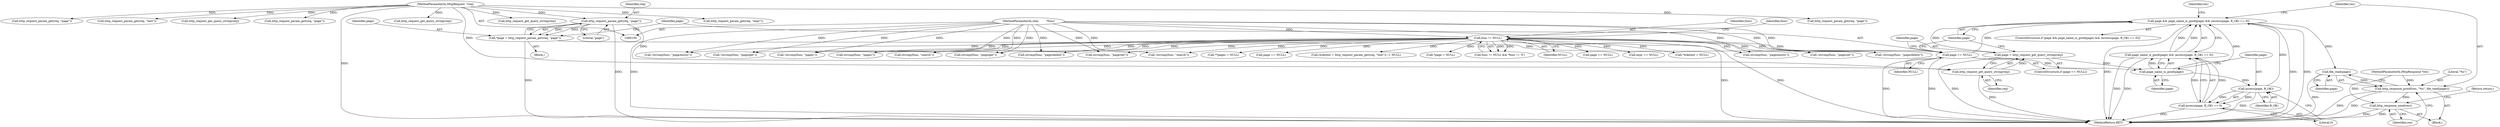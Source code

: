 digraph "0_didiwiki_5e5c796617e1712905dc5462b94bd5e6c08d15ea_0@API" {
"1000150" [label="(Call,file_read(page))"];
"1000136" [label="(Call,page && page_name_is_good(page) && (access(page, R_OK) == 0))"];
"1000131" [label="(Call,page = http_request_get_query_string(req))"];
"1000133" [label="(Call,http_request_get_query_string(req))"];
"1000124" [label="(Call,http_request_param_get(req, \"page\"))"];
"1000101" [label="(MethodParameterIn,HttpRequest  *req)"];
"1000139" [label="(Call,page_name_is_good(page))"];
"1000128" [label="(Call,page == NULL)"];
"1000122" [label="(Call,*page = http_request_param_get(req, \"page\"))"];
"1000107" [label="(Call,func != NULL)"];
"1000103" [label="(MethodParameterIn,char         *func)"];
"1000142" [label="(Call,access(page, R_OK))"];
"1000138" [label="(Call,page_name_is_good(page) && (access(page, R_OK) == 0))"];
"1000141" [label="(Call,access(page, R_OK) == 0)"];
"1000147" [label="(Call,http_response_printf(res, \"%s\", file_read(page)))"];
"1000152" [label="(Call,http_response_send(res))"];
"1000240" [label="(Call,!strcmp(func, \"page/exists\"))"];
"1000367" [label="(MethodReturn,RET)"];
"1000129" [label="(Identifier,page)"];
"1000302" [label="(Call,expr == NULL)"];
"1000307" [label="(Call,http_request_get_query_string(req))"];
"1000284" [label="(Call,!strcmp(func, \"search\"))"];
"1000112" [label="(Identifier,func)"];
"1000125" [label="(Identifier,req)"];
"1000219" [label="(Call,http_request_get_query_string(req))"];
"1000157" [label="(Call,!strcmp(func, \"page/set\"))"];
"1000143" [label="(Identifier,page)"];
"1000202" [label="(Call,!strcmp(func, \"page/delete\"))"];
"1000298" [label="(Call,http_request_param_get(req, \"expr\"))"];
"1000131" [label="(Call,page = http_request_get_query_string(req))"];
"1000136" [label="(Call,page && page_name_is_good(page) && (access(page, R_OK) == 0))"];
"1000163" [label="(Call,*wikitext = NULL)"];
"1000108" [label="(Identifier,func)"];
"1000150" [label="(Call,file_read(page))"];
"1000116" [label="(Call,!strcmp(func, \"page/get\"))"];
"1000280" [label="(Call,!strcmp(func, \"pages\"))"];
"1000152" [label="(Call,http_response_send(res))"];
"1000128" [label="(Call,page == NULL)"];
"1000182" [label="(Call,http_request_param_get(req, \"page\"))"];
"1000133" [label="(Call,http_request_get_query_string(req))"];
"1000134" [label="(Identifier,req)"];
"1000126" [label="(Literal,\"page\")"];
"1000281" [label="(Call,strcmp(func, \"pages\"))"];
"1000142" [label="(Call,access(page, R_OK))"];
"1000123" [label="(Identifier,page)"];
"1000290" [label="(Call,**pages = NULL)"];
"1000144" [label="(Identifier,R_OK)"];
"1000153" [label="(Identifier,res)"];
"1000147" [label="(Call,http_response_printf(res, \"%s\", file_read(page)))"];
"1000141" [label="(Call,access(page, R_OK) == 0)"];
"1000135" [label="(ControlStructure,if (page && page_name_is_good(page) && (access(page, R_OK) == 0)))"];
"1000285" [label="(Call,strcmp(func, \"search\"))"];
"1000117" [label="(Call,strcmp(func, \"page/get\"))"];
"1000214" [label="(Call,page == NULL)"];
"1000148" [label="(Identifier,res)"];
"1000358" [label="(Identifier,res)"];
"1000172" [label="(Call,(wikitext = http_request_param_get(req, \"text\")) != NULL)"];
"1000167" [label="(Call,*page = NULL)"];
"1000137" [label="(Identifier,page)"];
"1000203" [label="(Call,strcmp(func, \"page/delete\"))"];
"1000120" [label="(Block,)"];
"1000124" [label="(Call,http_request_param_get(req, \"page\"))"];
"1000140" [label="(Identifier,page)"];
"1000158" [label="(Call,strcmp(func, \"page/set\"))"];
"1000101" [label="(MethodParameterIn,HttpRequest  *req)"];
"1000210" [label="(Call,http_request_param_get(req, \"page\"))"];
"1000138" [label="(Call,page_name_is_good(page) && (access(page, R_OK) == 0))"];
"1000175" [label="(Call,http_request_param_get(req, \"text\"))"];
"1000257" [label="(Call,http_request_get_query_string(req))"];
"1000106" [label="(Call,func != NULL && *func != '\0')"];
"1000122" [label="(Call,*page = http_request_param_get(req, \"page\"))"];
"1000103" [label="(MethodParameterIn,char         *func)"];
"1000241" [label="(Call,strcmp(func, \"page/exists\"))"];
"1000146" [label="(Block,)"];
"1000149" [label="(Literal,\"%s\")"];
"1000109" [label="(Identifier,NULL)"];
"1000102" [label="(MethodParameterIn,HttpResponse *res)"];
"1000107" [label="(Call,func != NULL)"];
"1000151" [label="(Identifier,page)"];
"1000252" [label="(Call,page == NULL)"];
"1000154" [label="(Return,return;)"];
"1000139" [label="(Call,page_name_is_good(page))"];
"1000127" [label="(ControlStructure,if (page == NULL))"];
"1000248" [label="(Call,http_request_param_get(req, \"page\"))"];
"1000130" [label="(Identifier,NULL)"];
"1000132" [label="(Identifier,page)"];
"1000145" [label="(Literal,0)"];
"1000150" -> "1000147"  [label="AST: "];
"1000150" -> "1000151"  [label="CFG: "];
"1000151" -> "1000150"  [label="AST: "];
"1000147" -> "1000150"  [label="CFG: "];
"1000150" -> "1000367"  [label="DDG: "];
"1000150" -> "1000147"  [label="DDG: "];
"1000136" -> "1000150"  [label="DDG: "];
"1000136" -> "1000135"  [label="AST: "];
"1000136" -> "1000137"  [label="CFG: "];
"1000136" -> "1000138"  [label="CFG: "];
"1000137" -> "1000136"  [label="AST: "];
"1000138" -> "1000136"  [label="AST: "];
"1000148" -> "1000136"  [label="CFG: "];
"1000358" -> "1000136"  [label="CFG: "];
"1000136" -> "1000367"  [label="DDG: "];
"1000136" -> "1000367"  [label="DDG: "];
"1000136" -> "1000367"  [label="DDG: "];
"1000131" -> "1000136"  [label="DDG: "];
"1000139" -> "1000136"  [label="DDG: "];
"1000128" -> "1000136"  [label="DDG: "];
"1000142" -> "1000136"  [label="DDG: "];
"1000138" -> "1000136"  [label="DDG: "];
"1000138" -> "1000136"  [label="DDG: "];
"1000131" -> "1000127"  [label="AST: "];
"1000131" -> "1000133"  [label="CFG: "];
"1000132" -> "1000131"  [label="AST: "];
"1000133" -> "1000131"  [label="AST: "];
"1000137" -> "1000131"  [label="CFG: "];
"1000131" -> "1000367"  [label="DDG: "];
"1000133" -> "1000131"  [label="DDG: "];
"1000131" -> "1000139"  [label="DDG: "];
"1000133" -> "1000134"  [label="CFG: "];
"1000134" -> "1000133"  [label="AST: "];
"1000133" -> "1000367"  [label="DDG: "];
"1000124" -> "1000133"  [label="DDG: "];
"1000101" -> "1000133"  [label="DDG: "];
"1000124" -> "1000122"  [label="AST: "];
"1000124" -> "1000126"  [label="CFG: "];
"1000125" -> "1000124"  [label="AST: "];
"1000126" -> "1000124"  [label="AST: "];
"1000122" -> "1000124"  [label="CFG: "];
"1000124" -> "1000367"  [label="DDG: "];
"1000124" -> "1000122"  [label="DDG: "];
"1000124" -> "1000122"  [label="DDG: "];
"1000101" -> "1000124"  [label="DDG: "];
"1000101" -> "1000100"  [label="AST: "];
"1000101" -> "1000367"  [label="DDG: "];
"1000101" -> "1000175"  [label="DDG: "];
"1000101" -> "1000182"  [label="DDG: "];
"1000101" -> "1000210"  [label="DDG: "];
"1000101" -> "1000219"  [label="DDG: "];
"1000101" -> "1000248"  [label="DDG: "];
"1000101" -> "1000257"  [label="DDG: "];
"1000101" -> "1000298"  [label="DDG: "];
"1000101" -> "1000307"  [label="DDG: "];
"1000139" -> "1000138"  [label="AST: "];
"1000139" -> "1000140"  [label="CFG: "];
"1000140" -> "1000139"  [label="AST: "];
"1000143" -> "1000139"  [label="CFG: "];
"1000138" -> "1000139"  [label="CFG: "];
"1000139" -> "1000138"  [label="DDG: "];
"1000128" -> "1000139"  [label="DDG: "];
"1000139" -> "1000142"  [label="DDG: "];
"1000128" -> "1000127"  [label="AST: "];
"1000128" -> "1000130"  [label="CFG: "];
"1000129" -> "1000128"  [label="AST: "];
"1000130" -> "1000128"  [label="AST: "];
"1000132" -> "1000128"  [label="CFG: "];
"1000137" -> "1000128"  [label="CFG: "];
"1000128" -> "1000367"  [label="DDG: "];
"1000128" -> "1000367"  [label="DDG: "];
"1000122" -> "1000128"  [label="DDG: "];
"1000107" -> "1000128"  [label="DDG: "];
"1000122" -> "1000120"  [label="AST: "];
"1000123" -> "1000122"  [label="AST: "];
"1000129" -> "1000122"  [label="CFG: "];
"1000122" -> "1000367"  [label="DDG: "];
"1000107" -> "1000106"  [label="AST: "];
"1000107" -> "1000109"  [label="CFG: "];
"1000108" -> "1000107"  [label="AST: "];
"1000109" -> "1000107"  [label="AST: "];
"1000112" -> "1000107"  [label="CFG: "];
"1000106" -> "1000107"  [label="CFG: "];
"1000107" -> "1000367"  [label="DDG: "];
"1000107" -> "1000367"  [label="DDG: "];
"1000107" -> "1000106"  [label="DDG: "];
"1000107" -> "1000106"  [label="DDG: "];
"1000103" -> "1000107"  [label="DDG: "];
"1000107" -> "1000116"  [label="DDG: "];
"1000107" -> "1000117"  [label="DDG: "];
"1000107" -> "1000157"  [label="DDG: "];
"1000107" -> "1000158"  [label="DDG: "];
"1000107" -> "1000163"  [label="DDG: "];
"1000107" -> "1000167"  [label="DDG: "];
"1000107" -> "1000172"  [label="DDG: "];
"1000107" -> "1000202"  [label="DDG: "];
"1000107" -> "1000203"  [label="DDG: "];
"1000107" -> "1000214"  [label="DDG: "];
"1000107" -> "1000240"  [label="DDG: "];
"1000107" -> "1000241"  [label="DDG: "];
"1000107" -> "1000252"  [label="DDG: "];
"1000107" -> "1000280"  [label="DDG: "];
"1000107" -> "1000281"  [label="DDG: "];
"1000107" -> "1000284"  [label="DDG: "];
"1000107" -> "1000285"  [label="DDG: "];
"1000107" -> "1000290"  [label="DDG: "];
"1000107" -> "1000302"  [label="DDG: "];
"1000103" -> "1000100"  [label="AST: "];
"1000103" -> "1000367"  [label="DDG: "];
"1000103" -> "1000116"  [label="DDG: "];
"1000103" -> "1000117"  [label="DDG: "];
"1000103" -> "1000157"  [label="DDG: "];
"1000103" -> "1000158"  [label="DDG: "];
"1000103" -> "1000202"  [label="DDG: "];
"1000103" -> "1000203"  [label="DDG: "];
"1000103" -> "1000240"  [label="DDG: "];
"1000103" -> "1000241"  [label="DDG: "];
"1000103" -> "1000280"  [label="DDG: "];
"1000103" -> "1000281"  [label="DDG: "];
"1000103" -> "1000284"  [label="DDG: "];
"1000103" -> "1000285"  [label="DDG: "];
"1000142" -> "1000141"  [label="AST: "];
"1000142" -> "1000144"  [label="CFG: "];
"1000143" -> "1000142"  [label="AST: "];
"1000144" -> "1000142"  [label="AST: "];
"1000145" -> "1000142"  [label="CFG: "];
"1000142" -> "1000367"  [label="DDG: "];
"1000142" -> "1000141"  [label="DDG: "];
"1000142" -> "1000141"  [label="DDG: "];
"1000138" -> "1000141"  [label="CFG: "];
"1000141" -> "1000138"  [label="AST: "];
"1000138" -> "1000367"  [label="DDG: "];
"1000138" -> "1000367"  [label="DDG: "];
"1000141" -> "1000138"  [label="DDG: "];
"1000141" -> "1000138"  [label="DDG: "];
"1000141" -> "1000145"  [label="CFG: "];
"1000145" -> "1000141"  [label="AST: "];
"1000141" -> "1000367"  [label="DDG: "];
"1000147" -> "1000146"  [label="AST: "];
"1000148" -> "1000147"  [label="AST: "];
"1000149" -> "1000147"  [label="AST: "];
"1000153" -> "1000147"  [label="CFG: "];
"1000147" -> "1000367"  [label="DDG: "];
"1000147" -> "1000367"  [label="DDG: "];
"1000102" -> "1000147"  [label="DDG: "];
"1000147" -> "1000152"  [label="DDG: "];
"1000152" -> "1000146"  [label="AST: "];
"1000152" -> "1000153"  [label="CFG: "];
"1000153" -> "1000152"  [label="AST: "];
"1000154" -> "1000152"  [label="CFG: "];
"1000152" -> "1000367"  [label="DDG: "];
"1000152" -> "1000367"  [label="DDG: "];
"1000102" -> "1000152"  [label="DDG: "];
}
